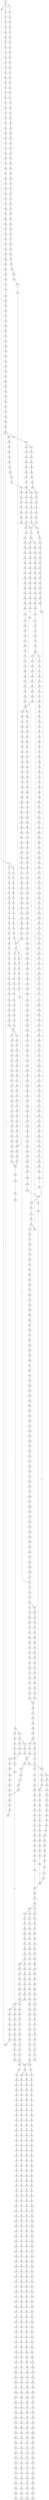 strict digraph  {
	S0 -> S1 [ label = A ];
	S0 -> S2 [ label = C ];
	S0 -> S3 [ label = T ];
	S1 -> S4 [ label = C ];
	S2 -> S5 [ label = C ];
	S3 -> S6 [ label = C ];
	S4 -> S7 [ label = T ];
	S5 -> S8 [ label = G ];
	S5 -> S9 [ label = T ];
	S6 -> S10 [ label = T ];
	S7 -> S11 [ label = G ];
	S8 -> S12 [ label = C ];
	S9 -> S13 [ label = T ];
	S10 -> S14 [ label = C ];
	S11 -> S15 [ label = T ];
	S12 -> S16 [ label = C ];
	S13 -> S17 [ label = C ];
	S14 -> S18 [ label = C ];
	S15 -> S19 [ label = A ];
	S16 -> S20 [ label = G ];
	S17 -> S21 [ label = G ];
	S18 -> S22 [ label = G ];
	S19 -> S23 [ label = C ];
	S20 -> S24 [ label = C ];
	S21 -> S25 [ label = C ];
	S22 -> S26 [ label = T ];
	S23 -> S27 [ label = A ];
	S24 -> S28 [ label = A ];
	S25 -> S29 [ label = A ];
	S26 -> S30 [ label = A ];
	S27 -> S31 [ label = C ];
	S28 -> S32 [ label = C ];
	S29 -> S33 [ label = C ];
	S30 -> S34 [ label = C ];
	S31 -> S35 [ label = T ];
	S32 -> S36 [ label = G ];
	S33 -> S37 [ label = G ];
	S34 -> S38 [ label = A ];
	S35 -> S39 [ label = T ];
	S36 -> S40 [ label = C ];
	S37 -> S41 [ label = T ];
	S38 -> S42 [ label = T ];
	S39 -> S43 [ label = G ];
	S40 -> S44 [ label = G ];
	S41 -> S45 [ label = G ];
	S42 -> S46 [ label = G ];
	S43 -> S47 [ label = G ];
	S44 -> S48 [ label = C ];
	S45 -> S49 [ label = G ];
	S46 -> S50 [ label = G ];
	S47 -> S51 [ label = A ];
	S48 -> S52 [ label = A ];
	S49 -> S53 [ label = C ];
	S50 -> S54 [ label = C ];
	S51 -> S55 [ label = G ];
	S52 -> S56 [ label = G ];
	S53 -> S57 [ label = G ];
	S54 -> S58 [ label = G ];
	S55 -> S59 [ label = A ];
	S56 -> S60 [ label = C ];
	S57 -> S61 [ label = T ];
	S58 -> S62 [ label = C ];
	S59 -> S63 [ label = C ];
	S60 -> S64 [ label = C ];
	S61 -> S65 [ label = C ];
	S62 -> S66 [ label = C ];
	S63 -> S67 [ label = C ];
	S64 -> S68 [ label = G ];
	S65 -> S69 [ label = C ];
	S66 -> S70 [ label = C ];
	S67 -> S71 [ label = C ];
	S68 -> S72 [ label = G ];
	S69 -> S73 [ label = C ];
	S70 -> S74 [ label = C ];
	S71 -> S75 [ label = C ];
	S72 -> S76 [ label = C ];
	S72 -> S77 [ label = T ];
	S73 -> S78 [ label = C ];
	S74 -> S79 [ label = C ];
	S75 -> S80 [ label = C ];
	S76 -> S81 [ label = A ];
	S77 -> S82 [ label = G ];
	S78 -> S83 [ label = A ];
	S79 -> S84 [ label = A ];
	S80 -> S85 [ label = C ];
	S81 -> S86 [ label = C ];
	S82 -> S87 [ label = G ];
	S83 -> S88 [ label = C ];
	S84 -> S89 [ label = C ];
	S85 -> S90 [ label = T ];
	S86 -> S91 [ label = T ];
	S87 -> S92 [ label = A ];
	S88 -> S93 [ label = T ];
	S89 -> S94 [ label = T ];
	S90 -> S95 [ label = T ];
	S91 -> S96 [ label = T ];
	S92 -> S97 [ label = A ];
	S93 -> S98 [ label = T ];
	S94 -> S99 [ label = T ];
	S95 -> S100 [ label = C ];
	S96 -> S101 [ label = C ];
	S97 -> S102 [ label = G ];
	S98 -> S103 [ label = G ];
	S99 -> S104 [ label = T ];
	S100 -> S105 [ label = A ];
	S101 -> S106 [ label = A ];
	S102 -> S107 [ label = A ];
	S103 -> S108 [ label = A ];
	S104 -> S109 [ label = A ];
	S105 -> S110 [ label = G ];
	S106 -> S111 [ label = G ];
	S107 -> S112 [ label = A ];
	S108 -> S113 [ label = G ];
	S109 -> S114 [ label = G ];
	S110 -> S115 [ label = A ];
	S111 -> S116 [ label = C ];
	S112 -> S117 [ label = C ];
	S113 -> S118 [ label = C ];
	S114 -> S119 [ label = C ];
	S115 -> S120 [ label = G ];
	S116 -> S121 [ label = C ];
	S117 -> S122 [ label = G ];
	S118 -> S123 [ label = C ];
	S119 -> S124 [ label = C ];
	S120 -> S125 [ label = G ];
	S121 -> S126 [ label = G ];
	S122 -> S127 [ label = G ];
	S123 -> S128 [ label = G ];
	S124 -> S129 [ label = G ];
	S125 -> S130 [ label = T ];
	S126 -> S131 [ label = C ];
	S127 -> S132 [ label = C ];
	S128 -> S133 [ label = C ];
	S129 -> S134 [ label = T ];
	S130 -> S135 [ label = C ];
	S131 -> S136 [ label = C ];
	S132 -> S137 [ label = A ];
	S133 -> S138 [ label = C ];
	S134 -> S139 [ label = C ];
	S135 -> S140 [ label = C ];
	S136 -> S141 [ label = C ];
	S137 -> S142 [ label = C ];
	S138 -> S143 [ label = C ];
	S139 -> S144 [ label = C ];
	S140 -> S145 [ label = C ];
	S141 -> S146 [ label = C ];
	S142 -> S147 [ label = C ];
	S142 -> S148 [ label = T ];
	S143 -> S149 [ label = C ];
	S144 -> S150 [ label = C ];
	S145 -> S151 [ label = T ];
	S146 -> S152 [ label = T ];
	S147 -> S153 [ label = G ];
	S148 -> S154 [ label = G ];
	S149 -> S152 [ label = T ];
	S150 -> S155 [ label = A ];
	S151 -> S156 [ label = T ];
	S152 -> S157 [ label = T ];
	S152 -> S158 [ label = C ];
	S153 -> S159 [ label = G ];
	S154 -> S160 [ label = G ];
	S155 -> S161 [ label = C ];
	S156 -> S162 [ label = C ];
	S157 -> S163 [ label = C ];
	S158 -> S164 [ label = C ];
	S159 -> S165 [ label = G ];
	S160 -> S166 [ label = G ];
	S161 -> S167 [ label = C ];
	S162 -> S168 [ label = T ];
	S163 -> S169 [ label = A ];
	S164 -> S170 [ label = A ];
	S165 -> S171 [ label = A ];
	S166 -> S172 [ label = A ];
	S167 -> S173 [ label = A ];
	S168 -> S174 [ label = C ];
	S169 -> S175 [ label = C ];
	S170 -> S176 [ label = C ];
	S171 -> S177 [ label = A ];
	S172 -> S178 [ label = A ];
	S173 -> S179 [ label = C ];
	S174 -> S180 [ label = G ];
	S175 -> S181 [ label = G ];
	S176 -> S182 [ label = C ];
	S177 -> S183 [ label = T ];
	S178 -> S184 [ label = C ];
	S179 -> S185 [ label = C ];
	S180 -> S186 [ label = T ];
	S181 -> S187 [ label = C ];
	S182 -> S188 [ label = C ];
	S183 -> S189 [ label = T ];
	S184 -> S190 [ label = T ];
	S185 -> S191 [ label = G ];
	S186 -> S192 [ label = A ];
	S187 -> S193 [ label = T ];
	S188 -> S194 [ label = G ];
	S189 -> S195 [ label = G ];
	S190 -> S196 [ label = G ];
	S191 -> S197 [ label = A ];
	S192 -> S198 [ label = C ];
	S193 -> S199 [ label = C ];
	S194 -> S200 [ label = C ];
	S195 -> S201 [ label = A ];
	S196 -> S202 [ label = G ];
	S197 -> S203 [ label = T ];
	S198 -> S204 [ label = G ];
	S199 -> S205 [ label = C ];
	S200 -> S206 [ label = C ];
	S201 -> S207 [ label = A ];
	S202 -> S208 [ label = A ];
	S203 -> S209 [ label = C ];
	S204 -> S210 [ label = G ];
	S205 -> S211 [ label = G ];
	S206 -> S212 [ label = G ];
	S207 -> S213 [ label = C ];
	S208 -> S214 [ label = C ];
	S209 -> S215 [ label = G ];
	S210 -> S216 [ label = C ];
	S211 -> S217 [ label = G ];
	S212 -> S218 [ label = G ];
	S213 -> S219 [ label = C ];
	S214 -> S220 [ label = C ];
	S215 -> S221 [ label = G ];
	S216 -> S222 [ label = T ];
	S217 -> S223 [ label = T ];
	S218 -> S224 [ label = T ];
	S219 -> S225 [ label = C ];
	S220 -> S226 [ label = C ];
	S221 -> S227 [ label = T ];
	S222 -> S228 [ label = A ];
	S223 -> S229 [ label = T ];
	S224 -> S230 [ label = C ];
	S225 -> S231 [ label = G ];
	S226 -> S232 [ label = G ];
	S227 -> S233 [ label = T ];
	S228 -> S234 [ label = C ];
	S229 -> S235 [ label = G ];
	S230 -> S236 [ label = C ];
	S231 -> S237 [ label = T ];
	S232 -> S238 [ label = T ];
	S233 -> S239 [ label = C ];
	S234 -> S240 [ label = T ];
	S235 -> S241 [ label = C ];
	S236 -> S242 [ label = C ];
	S237 -> S243 [ label = C ];
	S238 -> S244 [ label = C ];
	S239 -> S245 [ label = C ];
	S240 -> S246 [ label = G ];
	S241 -> S247 [ label = A ];
	S242 -> S248 [ label = A ];
	S243 -> S249 [ label = T ];
	S244 -> S250 [ label = T ];
	S245 -> S251 [ label = A ];
	S246 -> S252 [ label = G ];
	S247 -> S253 [ label = C ];
	S248 -> S254 [ label = G ];
	S249 -> S255 [ label = C ];
	S250 -> S256 [ label = C ];
	S251 -> S257 [ label = G ];
	S252 -> S258 [ label = T ];
	S253 -> S259 [ label = T ];
	S254 -> S260 [ label = T ];
	S255 -> S261 [ label = G ];
	S256 -> S261 [ label = G ];
	S257 -> S262 [ label = T ];
	S258 -> S263 [ label = G ];
	S259 -> S264 [ label = G ];
	S260 -> S265 [ label = G ];
	S261 -> S266 [ label = G ];
	S262 -> S267 [ label = G ];
	S263 -> S268 [ label = C ];
	S264 -> S269 [ label = G ];
	S265 -> S270 [ label = G ];
	S266 -> S271 [ label = C ];
	S267 -> S272 [ label = G ];
	S268 -> S273 [ label = T ];
	S269 -> S274 [ label = T ];
	S270 -> S275 [ label = T ];
	S271 -> S276 [ label = A ];
	S272 -> S277 [ label = T ];
	S273 -> S278 [ label = A ];
	S274 -> S279 [ label = C ];
	S275 -> S280 [ label = C ];
	S276 -> S281 [ label = C ];
	S277 -> S282 [ label = C ];
	S278 -> S283 [ label = C ];
	S279 -> S284 [ label = G ];
	S280 -> S285 [ label = G ];
	S281 -> S286 [ label = C ];
	S282 -> S285 [ label = G ];
	S283 -> S287 [ label = T ];
	S284 -> S288 [ label = T ];
	S285 -> S289 [ label = T ];
	S286 -> S290 [ label = G ];
	S287 -> S291 [ label = G ];
	S288 -> S292 [ label = C ];
	S289 -> S293 [ label = C ];
	S290 -> S294 [ label = A ];
	S291 -> S295 [ label = T ];
	S292 -> S296 [ label = C ];
	S293 -> S297 [ label = C ];
	S294 -> S298 [ label = G ];
	S294 -> S299 [ label = A ];
	S295 -> S300 [ label = A ];
	S296 -> S301 [ label = G ];
	S297 -> S301 [ label = G ];
	S298 -> S302 [ label = T ];
	S299 -> S303 [ label = T ];
	S300 -> S304 [ label = A ];
	S301 -> S305 [ label = T ];
	S302 -> S306 [ label = C ];
	S303 -> S307 [ label = G ];
	S304 -> S308 [ label = C ];
	S305 -> S309 [ label = C ];
	S306 -> S310 [ label = C ];
	S307 -> S311 [ label = T ];
	S308 -> S312 [ label = A ];
	S309 -> S313 [ label = A ];
	S310 -> S314 [ label = A ];
	S310 -> S315 [ label = T ];
	S311 -> S316 [ label = A ];
	S312 -> S317 [ label = C ];
	S313 -> S318 [ label = C ];
	S314 -> S319 [ label = G ];
	S315 -> S320 [ label = C ];
	S316 -> S321 [ label = G ];
	S317 -> S322 [ label = A ];
	S318 -> S323 [ label = C ];
	S319 -> S324 [ label = T ];
	S319 -> S325 [ label = C ];
	S320 -> S326 [ label = G ];
	S321 -> S327 [ label = T ];
	S322 -> S328 [ label = C ];
	S323 -> S329 [ label = C ];
	S323 -> S330 [ label = G ];
	S324 -> S331 [ label = A ];
	S325 -> S332 [ label = T ];
	S326 -> S333 [ label = A ];
	S327 -> S334 [ label = T ];
	S328 -> S335 [ label = G ];
	S329 -> S336 [ label = T ];
	S330 -> S337 [ label = A ];
	S331 -> S338 [ label = G ];
	S332 -> S339 [ label = T ];
	S333 -> S340 [ label = A ];
	S334 -> S341 [ label = T ];
	S335 -> S342 [ label = C ];
	S336 -> S343 [ label = G ];
	S337 -> S344 [ label = A ];
	S337 -> S345 [ label = G ];
	S338 -> S346 [ label = G ];
	S339 -> S347 [ label = C ];
	S340 -> S348 [ label = C ];
	S341 -> S349 [ label = C ];
	S342 -> S350 [ label = T ];
	S343 -> S351 [ label = T ];
	S344 -> S352 [ label = T ];
	S345 -> S353 [ label = T ];
	S346 -> S354 [ label = G ];
	S347 -> S355 [ label = A ];
	S348 -> S356 [ label = T ];
	S349 -> S357 [ label = A ];
	S350 -> S358 [ label = C ];
	S351 -> S359 [ label = C ];
	S352 -> S360 [ label = C ];
	S353 -> S361 [ label = C ];
	S354 -> S362 [ label = T ];
	S355 -> S363 [ label = C ];
	S356 -> S364 [ label = T ];
	S357 -> S365 [ label = C ];
	S358 -> S366 [ label = C ];
	S359 -> S367 [ label = C ];
	S360 -> S368 [ label = C ];
	S361 -> S310 [ label = C ];
	S362 -> S369 [ label = C ];
	S363 -> S370 [ label = G ];
	S364 -> S371 [ label = C ];
	S365 -> S372 [ label = T ];
	S366 -> S373 [ label = T ];
	S367 -> S374 [ label = T ];
	S368 -> S375 [ label = T ];
	S369 -> S376 [ label = A ];
	S370 -> S377 [ label = C ];
	S371 -> S378 [ label = A ];
	S372 -> S379 [ label = C ];
	S373 -> S380 [ label = A ];
	S374 -> S381 [ label = T ];
	S375 -> S382 [ label = C ];
	S376 -> S383 [ label = C ];
	S377 -> S384 [ label = C ];
	S378 -> S385 [ label = A ];
	S379 -> S386 [ label = C ];
	S380 -> S387 [ label = G ];
	S381 -> S388 [ label = G ];
	S382 -> S389 [ label = G ];
	S383 -> S390 [ label = T ];
	S384 -> S391 [ label = C ];
	S385 -> S392 [ label = C ];
	S386 -> S393 [ label = T ];
	S387 -> S394 [ label = A ];
	S388 -> S395 [ label = A ];
	S388 -> S396 [ label = T ];
	S389 -> S397 [ label = A ];
	S390 -> S398 [ label = C ];
	S391 -> S399 [ label = T ];
	S392 -> S400 [ label = C ];
	S392 -> S401 [ label = T ];
	S393 -> S402 [ label = T ];
	S394 -> S403 [ label = A ];
	S395 -> S404 [ label = A ];
	S396 -> S405 [ label = A ];
	S397 -> S406 [ label = A ];
	S398 -> S407 [ label = G ];
	S399 -> S408 [ label = T ];
	S400 -> S409 [ label = G ];
	S401 -> S410 [ label = G ];
	S402 -> S411 [ label = T ];
	S403 -> S412 [ label = C ];
	S404 -> S413 [ label = C ];
	S405 -> S414 [ label = G ];
	S406 -> S415 [ label = C ];
	S407 -> S416 [ label = C ];
	S408 -> S417 [ label = C ];
	S409 -> S418 [ label = G ];
	S410 -> S419 [ label = G ];
	S410 -> S420 [ label = C ];
	S411 -> S421 [ label = C ];
	S412 -> S422 [ label = T ];
	S413 -> S423 [ label = T ];
	S414 -> S424 [ label = G ];
	S415 -> S356 [ label = T ];
	S416 -> S425 [ label = T ];
	S417 -> S426 [ label = A ];
	S418 -> S427 [ label = C ];
	S419 -> S428 [ label = C ];
	S420 -> S429 [ label = C ];
	S421 -> S430 [ label = A ];
	S422 -> S431 [ label = T ];
	S423 -> S432 [ label = T ];
	S424 -> S433 [ label = A ];
	S425 -> S434 [ label = T ];
	S426 -> S435 [ label = T ];
	S427 -> S436 [ label = C ];
	S428 -> S437 [ label = C ];
	S429 -> S438 [ label = C ];
	S430 -> S439 [ label = T ];
	S431 -> S440 [ label = C ];
	S432 -> S441 [ label = C ];
	S433 -> S442 [ label = G ];
	S434 -> S443 [ label = C ];
	S435 -> S444 [ label = C ];
	S436 -> S445 [ label = C ];
	S437 -> S446 [ label = C ];
	S438 -> S447 [ label = T ];
	S439 -> S448 [ label = C ];
	S440 -> S449 [ label = A ];
	S441 -> S450 [ label = A ];
	S442 -> S451 [ label = A ];
	S443 -> S452 [ label = A ];
	S444 -> S453 [ label = C ];
	S445 -> S454 [ label = A ];
	S446 -> S455 [ label = A ];
	S447 -> S456 [ label = A ];
	S448 -> S457 [ label = C ];
	S449 -> S458 [ label = A ];
	S450 -> S459 [ label = A ];
	S451 -> S460 [ label = G ];
	S452 -> S461 [ label = T ];
	S453 -> S462 [ label = A ];
	S454 -> S463 [ label = G ];
	S455 -> S464 [ label = G ];
	S456 -> S465 [ label = G ];
	S457 -> S466 [ label = A ];
	S458 -> S392 [ label = C ];
	S459 -> S392 [ label = C ];
	S460 -> S467 [ label = G ];
	S461 -> S468 [ label = C ];
	S462 -> S469 [ label = G ];
	S463 -> S470 [ label = T ];
	S464 -> S471 [ label = G ];
	S465 -> S472 [ label = G ];
	S466 -> S473 [ label = G ];
	S467 -> S474 [ label = T ];
	S468 -> S475 [ label = C ];
	S469 -> S476 [ label = A ];
	S470 -> S477 [ label = T ];
	S471 -> S478 [ label = T ];
	S472 -> S479 [ label = T ];
	S473 -> S476 [ label = A ];
	S474 -> S480 [ label = C ];
	S475 -> S481 [ label = A ];
	S476 -> S482 [ label = A ];
	S477 -> S483 [ label = G ];
	S478 -> S484 [ label = G ];
	S479 -> S485 [ label = G ];
	S480 -> S486 [ label = C ];
	S481 -> S469 [ label = G ];
	S482 -> S487 [ label = C ];
	S483 -> S488 [ label = T ];
	S484 -> S489 [ label = C ];
	S484 -> S490 [ label = G ];
	S485 -> S491 [ label = T ];
	S486 -> S492 [ label = C ];
	S487 -> S493 [ label = C ];
	S488 -> S494 [ label = G ];
	S489 -> S495 [ label = G ];
	S490 -> S496 [ label = G ];
	S491 -> S497 [ label = G ];
	S492 -> S498 [ label = A ];
	S492 -> S499 [ label = G ];
	S493 -> S500 [ label = A ];
	S493 -> S501 [ label = G ];
	S494 -> S502 [ label = C ];
	S495 -> S503 [ label = C ];
	S496 -> S504 [ label = C ];
	S497 -> S505 [ label = C ];
	S498 -> S506 [ label = G ];
	S499 -> S507 [ label = G ];
	S500 -> S508 [ label = G ];
	S500 -> S509 [ label = C ];
	S501 -> S510 [ label = G ];
	S502 -> S511 [ label = G ];
	S503 -> S512 [ label = G ];
	S504 -> S513 [ label = T ];
	S505 -> S514 [ label = G ];
	S506 -> S515 [ label = A ];
	S507 -> S516 [ label = A ];
	S508 -> S517 [ label = A ];
	S509 -> S518 [ label = C ];
	S510 -> S519 [ label = A ];
	S511 -> S520 [ label = T ];
	S512 -> S521 [ label = T ];
	S513 -> S522 [ label = T ];
	S514 -> S523 [ label = T ];
	S515 -> S524 [ label = G ];
	S516 -> S525 [ label = G ];
	S517 -> S526 [ label = C ];
	S518 -> S527 [ label = A ];
	S519 -> S528 [ label = C ];
	S520 -> S529 [ label = C ];
	S521 -> S530 [ label = C ];
	S522 -> S531 [ label = C ];
	S523 -> S532 [ label = C ];
	S524 -> S533 [ label = C ];
	S525 -> S534 [ label = G ];
	S526 -> S535 [ label = T ];
	S527 -> S536 [ label = C ];
	S528 -> S537 [ label = G ];
	S529 -> S538 [ label = G ];
	S530 -> S539 [ label = G ];
	S531 -> S540 [ label = G ];
	S532 -> S541 [ label = G ];
	S533 -> S542 [ label = C ];
	S534 -> S543 [ label = C ];
	S535 -> S544 [ label = C ];
	S536 -> S545 [ label = C ];
	S537 -> S546 [ label = C ];
	S538 -> S547 [ label = A ];
	S539 -> S548 [ label = T ];
	S540 -> S549 [ label = A ];
	S541 -> S547 [ label = A ];
	S542 -> S550 [ label = A ];
	S543 -> S551 [ label = G ];
	S544 -> S552 [ label = C ];
	S545 -> S553 [ label = C ];
	S546 -> S554 [ label = C ];
	S547 -> S555 [ label = A ];
	S548 -> S556 [ label = G ];
	S549 -> S557 [ label = A ];
	S550 -> S558 [ label = C ];
	S551 -> S559 [ label = T ];
	S552 -> S560 [ label = C ];
	S553 -> S561 [ label = C ];
	S554 -> S562 [ label = C ];
	S555 -> S563 [ label = C ];
	S556 -> S564 [ label = C ];
	S557 -> S565 [ label = C ];
	S558 -> S566 [ label = G ];
	S559 -> S567 [ label = G ];
	S560 -> S568 [ label = A ];
	S561 -> S569 [ label = T ];
	S562 -> S570 [ label = A ];
	S563 -> S571 [ label = C ];
	S563 -> S572 [ label = A ];
	S564 -> S573 [ label = A ];
	S565 -> S574 [ label = A ];
	S566 -> S575 [ label = G ];
	S567 -> S576 [ label = G ];
	S568 -> S577 [ label = T ];
	S569 -> S578 [ label = T ];
	S570 -> S579 [ label = T ];
	S571 -> S580 [ label = T ];
	S572 -> S581 [ label = C ];
	S573 -> S582 [ label = T ];
	S574 -> S583 [ label = C ];
	S575 -> S584 [ label = T ];
	S576 -> S585 [ label = T ];
	S577 -> S586 [ label = C ];
	S578 -> S587 [ label = C ];
	S579 -> S588 [ label = C ];
	S580 -> S589 [ label = T ];
	S581 -> S590 [ label = C ];
	S582 -> S591 [ label = C ];
	S583 -> S592 [ label = G ];
	S584 -> S593 [ label = T ];
	S585 -> S594 [ label = A ];
	S586 -> S595 [ label = T ];
	S587 -> S596 [ label = C ];
	S587 -> S597 [ label = G ];
	S588 -> S598 [ label = G ];
	S589 -> S599 [ label = C ];
	S590 -> S600 [ label = C ];
	S591 -> S601 [ label = C ];
	S592 -> S602 [ label = C ];
	S593 -> S603 [ label = A ];
	S594 -> S604 [ label = T ];
	S595 -> S605 [ label = G ];
	S596 -> S606 [ label = T ];
	S597 -> S607 [ label = A ];
	S598 -> S608 [ label = T ];
	S599 -> S609 [ label = G ];
	S600 -> S610 [ label = G ];
	S601 -> S611 [ label = G ];
	S602 -> S612 [ label = G ];
	S603 -> S613 [ label = C ];
	S604 -> S614 [ label = G ];
	S605 -> S615 [ label = C ];
	S606 -> S616 [ label = G ];
	S607 -> S617 [ label = T ];
	S608 -> S618 [ label = C ];
	S609 -> S619 [ label = T ];
	S610 -> S620 [ label = T ];
	S611 -> S621 [ label = C ];
	S612 -> S622 [ label = C ];
	S613 -> S623 [ label = T ];
	S614 -> S624 [ label = A ];
	S615 -> S625 [ label = C ];
	S616 -> S626 [ label = T ];
	S617 -> S627 [ label = C ];
	S618 -> S628 [ label = C ];
	S619 -> S629 [ label = A ];
	S620 -> S630 [ label = A ];
	S621 -> S631 [ label = A ];
	S622 -> S632 [ label = A ];
	S623 -> S633 [ label = G ];
	S624 -> S634 [ label = G ];
	S625 -> S635 [ label = A ];
	S626 -> S636 [ label = C ];
	S627 -> S637 [ label = G ];
	S628 -> S638 [ label = T ];
	S629 -> S639 [ label = C ];
	S630 -> S640 [ label = C ];
	S631 -> S641 [ label = C ];
	S632 -> S642 [ label = C ];
	S633 -> S643 [ label = C ];
	S634 -> S644 [ label = C ];
	S635 -> S645 [ label = G ];
	S636 -> S646 [ label = C ];
	S637 -> S647 [ label = T ];
	S638 -> S648 [ label = C ];
	S639 -> S649 [ label = T ];
	S640 -> S650 [ label = G ];
	S641 -> S651 [ label = G ];
	S642 -> S652 [ label = G ];
	S643 -> S653 [ label = A ];
	S644 -> S654 [ label = G ];
	S645 -> S655 [ label = T ];
	S646 -> S656 [ label = T ];
	S647 -> S657 [ label = T ];
	S648 -> S658 [ label = T ];
	S649 -> S659 [ label = T ];
	S650 -> S660 [ label = T ];
	S651 -> S661 [ label = T ];
	S652 -> S662 [ label = T ];
	S653 -> S663 [ label = G ];
	S654 -> S664 [ label = G ];
	S655 -> S665 [ label = C ];
	S656 -> S666 [ label = T ];
	S657 -> S667 [ label = T ];
	S658 -> S668 [ label = T ];
	S659 -> S669 [ label = C ];
	S660 -> S670 [ label = C ];
	S661 -> S671 [ label = C ];
	S662 -> S672 [ label = C ];
	S663 -> S673 [ label = A ];
	S664 -> S674 [ label = T ];
	S665 -> S675 [ label = G ];
	S666 -> S388 [ label = G ];
	S667 -> S676 [ label = G ];
	S668 -> S677 [ label = C ];
	S669 -> S678 [ label = A ];
	S670 -> S679 [ label = C ];
	S671 -> S680 [ label = G ];
	S672 -> S681 [ label = C ];
	S673 -> S682 [ label = C ];
	S674 -> S683 [ label = C ];
	S675 -> S684 [ label = T ];
	S676 -> S685 [ label = T ];
	S677 -> S686 [ label = T ];
	S678 -> S687 [ label = A ];
	S679 -> S688 [ label = A ];
	S680 -> S689 [ label = A ];
	S681 -> S690 [ label = A ];
	S682 -> S691 [ label = G ];
	S683 -> S692 [ label = G ];
	S684 -> S693 [ label = A ];
	S685 -> S694 [ label = A ];
	S686 -> S695 [ label = C ];
	S687 -> S696 [ label = G ];
	S688 -> S697 [ label = G ];
	S689 -> S698 [ label = G ];
	S690 -> S699 [ label = G ];
	S691 -> S700 [ label = G ];
	S692 -> S701 [ label = C ];
	S693 -> S702 [ label = A ];
	S694 -> S703 [ label = G ];
	S695 -> S704 [ label = G ];
	S696 -> S705 [ label = C ];
	S697 -> S706 [ label = C ];
	S698 -> S707 [ label = C ];
	S699 -> S708 [ label = C ];
	S700 -> S709 [ label = A ];
	S701 -> S710 [ label = A ];
	S702 -> S711 [ label = G ];
	S703 -> S712 [ label = G ];
	S704 -> S713 [ label = G ];
	S705 -> S714 [ label = G ];
	S706 -> S715 [ label = G ];
	S707 -> S716 [ label = G ];
	S708 -> S717 [ label = T ];
	S708 -> S715 [ label = G ];
	S709 -> S718 [ label = C ];
	S710 -> S719 [ label = C ];
	S711 -> S720 [ label = A ];
	S712 -> S721 [ label = A ];
	S713 -> S722 [ label = A ];
	S714 -> S723 [ label = A ];
	S715 -> S724 [ label = A ];
	S716 -> S725 [ label = A ];
	S717 -> S726 [ label = T ];
	S718 -> S727 [ label = A ];
	S719 -> S728 [ label = G ];
	S720 -> S729 [ label = C ];
	S721 -> S730 [ label = A ];
	S722 -> S731 [ label = G ];
	S723 -> S732 [ label = G ];
	S724 -> S733 [ label = G ];
	S725 -> S734 [ label = G ];
	S726 -> S347 [ label = C ];
	S727 -> S735 [ label = C ];
	S728 -> S736 [ label = C ];
	S729 -> S737 [ label = G ];
	S730 -> S738 [ label = A ];
	S731 -> S739 [ label = A ];
	S732 -> S740 [ label = T ];
	S733 -> S741 [ label = T ];
	S734 -> S742 [ label = T ];
	S735 -> S743 [ label = A ];
	S736 -> S744 [ label = G ];
	S737 -> S745 [ label = G ];
	S738 -> S746 [ label = G ];
	S739 -> S747 [ label = G ];
	S740 -> S748 [ label = C ];
	S741 -> S749 [ label = C ];
	S742 -> S750 [ label = C ];
	S743 -> S751 [ label = C ];
	S744 -> S752 [ label = C ];
	S745 -> S753 [ label = C ];
	S746 -> S754 [ label = G ];
	S747 -> S755 [ label = G ];
	S748 -> S756 [ label = C ];
	S749 -> S757 [ label = C ];
	S749 -> S758 [ label = T ];
	S750 -> S759 [ label = G ];
	S751 -> S760 [ label = C ];
	S752 -> S761 [ label = G ];
	S753 -> S762 [ label = T ];
	S754 -> S763 [ label = T ];
	S755 -> S764 [ label = T ];
	S756 -> S765 [ label = C ];
	S757 -> S765 [ label = C ];
	S758 -> S766 [ label = C ];
	S759 -> S767 [ label = A ];
	S760 -> S768 [ label = T ];
	S761 -> S769 [ label = G ];
	S762 -> S770 [ label = C ];
	S763 -> S771 [ label = C ];
	S764 -> S772 [ label = C ];
	S765 -> S773 [ label = T ];
	S765 -> S774 [ label = G ];
	S766 -> S775 [ label = G ];
	S767 -> S776 [ label = A ];
	S768 -> S777 [ label = C ];
	S769 -> S778 [ label = C ];
	S770 -> S779 [ label = T ];
	S771 -> S780 [ label = C ];
	S772 -> S486 [ label = C ];
	S773 -> S781 [ label = C ];
	S774 -> S782 [ label = C ];
	S775 -> S783 [ label = T ];
	S776 -> S784 [ label = C ];
	S777 -> S785 [ label = T ];
	S778 -> S786 [ label = T ];
	S779 -> S787 [ label = C ];
	S780 -> S788 [ label = C ];
	S781 -> S789 [ label = C ];
	S782 -> S790 [ label = C ];
	S783 -> S791 [ label = C ];
	S784 -> S792 [ label = C ];
	S785 -> S793 [ label = A ];
	S786 -> S794 [ label = G ];
	S787 -> S795 [ label = G ];
	S788 -> S796 [ label = G ];
	S789 -> S797 [ label = G ];
	S790 -> S798 [ label = T ];
	S791 -> S799 [ label = T ];
	S792 -> S800 [ label = T ];
	S793 -> S801 [ label = G ];
	S794 -> S802 [ label = G ];
	S795 -> S803 [ label = A ];
	S796 -> S804 [ label = A ];
	S797 -> S805 [ label = G ];
	S798 -> S806 [ label = G ];
	S799 -> S807 [ label = G ];
	S800 -> S808 [ label = G ];
	S801 -> S809 [ label = A ];
	S802 -> S810 [ label = A ];
	S803 -> S811 [ label = A ];
	S804 -> S812 [ label = A ];
	S805 -> S813 [ label = T ];
	S806 -> S814 [ label = T ];
	S807 -> S815 [ label = T ];
	S808 -> S816 [ label = T ];
	S809 -> S817 [ label = A ];
	S810 -> S818 [ label = A ];
	S811 -> S819 [ label = G ];
	S812 -> S820 [ label = G ];
	S813 -> S821 [ label = C ];
	S814 -> S822 [ label = C ];
	S815 -> S823 [ label = T ];
	S816 -> S824 [ label = C ];
	S817 -> S825 [ label = C ];
	S818 -> S826 [ label = T ];
	S819 -> S827 [ label = T ];
	S820 -> S828 [ label = T ];
	S821 -> S829 [ label = T ];
	S822 -> S830 [ label = G ];
	S823 -> S831 [ label = C ];
	S824 -> S832 [ label = G ];
	S825 -> S833 [ label = G ];
	S826 -> S834 [ label = G ];
	S827 -> S835 [ label = C ];
	S828 -> S836 [ label = C ];
	S829 -> S837 [ label = G ];
	S830 -> S838 [ label = C ];
	S831 -> S839 [ label = C ];
	S832 -> S840 [ label = C ];
	S833 -> S841 [ label = A ];
	S834 -> S842 [ label = G ];
	S835 -> S843 [ label = G ];
	S836 -> S844 [ label = G ];
	S837 -> S845 [ label = G ];
	S838 -> S846 [ label = G ];
	S839 -> S847 [ label = G ];
	S840 -> S848 [ label = G ];
	S841 -> S849 [ label = G ];
	S842 -> S850 [ label = G ];
	S843 -> S851 [ label = C ];
	S844 -> S852 [ label = A ];
	S845 -> S853 [ label = A ];
	S846 -> S854 [ label = C ];
	S847 -> S855 [ label = T ];
	S848 -> S854 [ label = C ];
	S849 -> S856 [ label = G ];
	S850 -> S857 [ label = G ];
	S851 -> S858 [ label = G ];
	S852 -> S859 [ label = G ];
	S853 -> S860 [ label = G ];
	S854 -> S861 [ label = G ];
	S854 -> S862 [ label = A ];
	S855 -> S863 [ label = G ];
	S856 -> S864 [ label = T ];
	S857 -> S865 [ label = T ];
	S858 -> S866 [ label = G ];
	S859 -> S867 [ label = G ];
	S860 -> S868 [ label = G ];
	S861 -> S869 [ label = A ];
	S862 -> S870 [ label = A ];
	S863 -> S871 [ label = G ];
	S864 -> S872 [ label = G ];
	S865 -> S873 [ label = C ];
	S866 -> S874 [ label = C ];
	S867 -> S875 [ label = T ];
	S868 -> S876 [ label = G ];
	S869 -> S877 [ label = G ];
	S870 -> S878 [ label = C ];
	S871 -> S879 [ label = C ];
	S872 -> S880 [ label = T ];
	S873 -> S881 [ label = C ];
	S874 -> S882 [ label = T ];
	S875 -> S883 [ label = A ];
	S876 -> S884 [ label = T ];
	S877 -> S885 [ label = C ];
	S878 -> S886 [ label = C ];
	S879 -> S887 [ label = C ];
	S880 -> S888 [ label = C ];
	S881 -> S889 [ label = G ];
	S882 -> S890 [ label = A ];
	S883 -> S891 [ label = T ];
	S884 -> S892 [ label = G ];
	S885 -> S893 [ label = A ];
	S886 -> S894 [ label = C ];
	S887 -> S895 [ label = C ];
	S888 -> S896 [ label = C ];
	S889 -> S897 [ label = C ];
	S890 -> S898 [ label = T ];
	S891 -> S899 [ label = A ];
	S892 -> S900 [ label = T ];
	S893 -> S901 [ label = G ];
	S894 -> S902 [ label = G ];
	S895 -> S903 [ label = G ];
	S896 -> S904 [ label = C ];
	S897 -> S905 [ label = C ];
	S898 -> S906 [ label = A ];
	S899 -> S907 [ label = A ];
	S900 -> S908 [ label = T ];
	S901 -> S909 [ label = T ];
	S902 -> S910 [ label = T ];
	S903 -> S911 [ label = T ];
	S904 -> S912 [ label = T ];
	S905 -> S913 [ label = G ];
	S906 -> S914 [ label = G ];
	S907 -> S915 [ label = G ];
	S908 -> S916 [ label = C ];
	S909 -> S917 [ label = G ];
	S910 -> S918 [ label = A ];
	S911 -> S919 [ label = C ];
	S912 -> S920 [ label = G ];
	S913 -> S921 [ label = G ];
	S914 -> S922 [ label = T ];
	S915 -> S923 [ label = T ];
	S916 -> S924 [ label = C ];
	S917 -> S925 [ label = C ];
	S918 -> S926 [ label = C ];
	S919 -> S927 [ label = C ];
	S920 -> S928 [ label = T ];
	S921 -> S929 [ label = A ];
	S922 -> S930 [ label = A ];
	S923 -> S931 [ label = C ];
	S924 -> S932 [ label = A ];
	S925 -> S933 [ label = A ];
	S926 -> S934 [ label = A ];
	S927 -> S935 [ label = A ];
	S928 -> S936 [ label = C ];
	S929 -> S937 [ label = A ];
	S930 -> S938 [ label = G ];
	S931 -> S939 [ label = G ];
	S932 -> S940 [ label = G ];
	S933 -> S941 [ label = A ];
	S934 -> S942 [ label = G ];
	S935 -> S943 [ label = G ];
	S936 -> S944 [ label = C ];
	S937 -> S945 [ label = C ];
	S938 -> S946 [ label = C ];
	S939 -> S947 [ label = T ];
	S940 -> S948 [ label = C ];
	S941 -> S949 [ label = C ];
	S942 -> S950 [ label = C ];
	S943 -> S951 [ label = T ];
	S944 -> S952 [ label = T ];
	S945 -> S953 [ label = T ];
	S946 -> S954 [ label = C ];
	S947 -> S955 [ label = G ];
	S948 -> S956 [ label = A ];
	S949 -> S957 [ label = A ];
	S950 -> S958 [ label = A ];
	S951 -> S959 [ label = A ];
	S952 -> S960 [ label = A ];
	S953 -> S961 [ label = G ];
	S954 -> S962 [ label = G ];
	S955 -> S963 [ label = G ];
	S956 -> S964 [ label = G ];
	S957 -> S965 [ label = G ];
	S958 -> S966 [ label = G ];
	S959 -> S967 [ label = G ];
	S960 -> S968 [ label = C ];
	S961 -> S969 [ label = C ];
	S962 -> S970 [ label = A ];
	S963 -> S971 [ label = T ];
	S964 -> S972 [ label = A ];
	S965 -> S973 [ label = C ];
	S966 -> S974 [ label = G ];
	S967 -> S975 [ label = C ];
	S968 -> S976 [ label = T ];
	S969 -> S977 [ label = A ];
	S970 -> S978 [ label = A ];
	S971 -> S979 [ label = A ];
	S972 -> S980 [ label = T ];
	S973 -> S981 [ label = T ];
	S974 -> S982 [ label = T ];
	S975 -> S983 [ label = T ];
	S976 -> S984 [ label = A ];
	S977 -> S985 [ label = A ];
	S978 -> S986 [ label = A ];
	S979 -> S987 [ label = C ];
	S980 -> S988 [ label = A ];
	S981 -> S989 [ label = A ];
	S982 -> S990 [ label = G ];
	S983 -> S991 [ label = C ];
	S984 -> S992 [ label = C ];
	S985 -> S993 [ label = C ];
	S986 -> S994 [ label = C ];
	S987 -> S995 [ label = C ];
	S988 -> S996 [ label = A ];
	S989 -> S997 [ label = C ];
	S990 -> S998 [ label = C ];
	S991 -> S999 [ label = C ];
	S992 -> S1000 [ label = C ];
	S993 -> S1001 [ label = C ];
	S994 -> S1002 [ label = C ];
	S995 -> S1003 [ label = G ];
	S996 -> S1004 [ label = A ];
	S997 -> S1005 [ label = G ];
	S998 -> S1006 [ label = A ];
	S999 -> S1007 [ label = A ];
	S1000 -> S1008 [ label = A ];
	S1001 -> S1009 [ label = A ];
	S1002 -> S1010 [ label = C ];
	S1003 -> S1011 [ label = G ];
	S1004 -> S1012 [ label = A ];
	S1005 -> S1013 [ label = A ];
	S1006 -> S1014 [ label = C ];
	S1007 -> S1015 [ label = C ];
	S1008 -> S1016 [ label = G ];
	S1009 -> S1017 [ label = G ];
	S1010 -> S1018 [ label = C ];
	S1011 -> S1019 [ label = T ];
	S1012 -> S1020 [ label = A ];
	S1013 -> S1021 [ label = G ];
	S1014 -> S1022 [ label = G ];
	S1015 -> S1023 [ label = C ];
	S1016 -> S1024 [ label = G ];
	S1017 -> S1025 [ label = A ];
	S1018 -> S1026 [ label = G ];
	S1019 -> S1027 [ label = G ];
	S1020 -> S1028 [ label = C ];
	S1021 -> S1029 [ label = A ];
	S1022 -> S1030 [ label = C ];
	S1023 -> S1031 [ label = G ];
	S1024 -> S1032 [ label = A ];
	S1025 -> S1033 [ label = A ];
	S1026 -> S1034 [ label = A ];
	S1027 -> S1035 [ label = G ];
	S1028 -> S1036 [ label = T ];
	S1029 -> S1037 [ label = A ];
	S1030 -> S1038 [ label = G ];
	S1031 -> S1039 [ label = G ];
	S1032 -> S1040 [ label = G ];
	S1033 -> S1041 [ label = C ];
	S1034 -> S1042 [ label = C ];
	S1035 -> S1043 [ label = T ];
	S1036 -> S1044 [ label = T ];
	S1037 -> S1045 [ label = C ];
	S1038 -> S1046 [ label = G ];
	S1039 -> S1047 [ label = A ];
	S1040 -> S1048 [ label = A ];
	S1041 -> S1049 [ label = A ];
	S1042 -> S1050 [ label = T ];
	S1043 -> S1051 [ label = T ];
	S1044 -> S1052 [ label = T ];
	S1045 -> S1053 [ label = T ];
	S1046 -> S1054 [ label = T ];
	S1047 -> S1055 [ label = C ];
	S1048 -> S1056 [ label = G ];
	S1049 -> S1057 [ label = G ];
	S1050 -> S1058 [ label = A ];
	S1051 -> S1059 [ label = A ];
	S1052 -> S1060 [ label = G ];
	S1053 -> S1061 [ label = G ];
	S1054 -> S1062 [ label = G ];
	S1055 -> S1063 [ label = G ];
	S1056 -> S1064 [ label = T ];
	S1057 -> S1065 [ label = C ];
	S1058 -> S1066 [ label = G ];
	S1059 -> S1067 [ label = G ];
	S1060 -> S1068 [ label = C ];
	S1061 -> S1069 [ label = G ];
	S1062 -> S1070 [ label = C ];
	S1063 -> S1071 [ label = T ];
	S1064 -> S1072 [ label = C ];
	S1065 -> S1073 [ label = C ];
	S1066 -> S1074 [ label = A ];
	S1067 -> S1075 [ label = A ];
	S1068 -> S1076 [ label = C ];
	S1069 -> S1077 [ label = C ];
	S1070 -> S1078 [ label = C ];
	S1071 -> S1079 [ label = C ];
	S1072 -> S1080 [ label = A ];
	S1073 -> S1081 [ label = G ];
	S1074 -> S1082 [ label = A ];
	S1075 -> S1083 [ label = A ];
	S1076 -> S1084 [ label = G ];
	S1077 -> S1085 [ label = G ];
	S1078 -> S1086 [ label = G ];
	S1079 -> S1087 [ label = G ];
	S1080 -> S1088 [ label = G ];
	S1081 -> S1089 [ label = T ];
	S1082 -> S1090 [ label = T ];
	S1083 -> S1091 [ label = G ];
	S1084 -> S1092 [ label = T ];
	S1085 -> S1093 [ label = C ];
	S1086 -> S1094 [ label = C ];
	S1087 -> S1095 [ label = T ];
	S1088 -> S1096 [ label = G ];
	S1089 -> S1097 [ label = C ];
	S1090 -> S1098 [ label = C ];
	S1091 -> S1099 [ label = G ];
	S1092 -> S1100 [ label = A ];
	S1093 -> S1101 [ label = A ];
	S1094 -> S1102 [ label = A ];
	S1095 -> S1103 [ label = G ];
	S1096 -> S1104 [ label = A ];
	S1097 -> S1105 [ label = C ];
	S1098 -> S1106 [ label = G ];
	S1099 -> S1107 [ label = G ];
	S1100 -> S1108 [ label = G ];
	S1101 -> S1109 [ label = G ];
	S1102 -> S1110 [ label = A ];
	S1103 -> S1111 [ label = A ];
	S1104 -> S1112 [ label = C ];
	S1105 -> S1113 [ label = T ];
	S1106 -> S1114 [ label = G ];
	S1107 -> S1115 [ label = G ];
	S1108 -> S1116 [ label = C ];
	S1109 -> S1117 [ label = C ];
	S1110 -> S1118 [ label = C ];
	S1111 -> S1119 [ label = C ];
	S1112 -> S1120 [ label = C ];
	S1113 -> S1121 [ label = C ];
	S1114 -> S1122 [ label = G ];
	S1115 -> S1123 [ label = G ];
	S1116 -> S1124 [ label = C ];
	S1117 -> S1125 [ label = G ];
	S1118 -> S1126 [ label = C ];
	S1119 -> S1127 [ label = C ];
	S1120 -> S1128 [ label = A ];
	S1121 -> S1129 [ label = T ];
	S1122 -> S1130 [ label = T ];
	S1123 -> S1131 [ label = T ];
	S1124 -> S1132 [ label = G ];
	S1125 -> S1133 [ label = G ];
	S1126 -> S1134 [ label = A ];
	S1127 -> S1135 [ label = G ];
	S1128 -> S1136 [ label = G ];
	S1129 -> S1137 [ label = G ];
	S1130 -> S1138 [ label = A ];
	S1131 -> S1139 [ label = C ];
	S1132 -> S1140 [ label = G ];
	S1133 -> S1141 [ label = G ];
	S1134 -> S1142 [ label = G ];
	S1135 -> S1143 [ label = G ];
	S1136 -> S1144 [ label = T ];
	S1137 -> S1145 [ label = T ];
	S1138 -> S1146 [ label = T ];
	S1139 -> S1147 [ label = C ];
	S1140 -> S1148 [ label = T ];
	S1141 -> S1149 [ label = T ];
	S1142 -> S1150 [ label = T ];
	S1143 -> S1151 [ label = T ];
	S1144 -> S1152 [ label = C ];
	S1145 -> S1153 [ label = C ];
	S1146 -> S1154 [ label = C ];
	S1147 -> S1155 [ label = G ];
	S1148 -> S1156 [ label = G ];
	S1149 -> S1157 [ label = G ];
	S1150 -> S1158 [ label = C ];
	S1151 -> S1159 [ label = C ];
	S1152 -> S1160 [ label = T ];
	S1153 -> S1161 [ label = G ];
	S1154 -> S1162 [ label = C ];
	S1155 -> S1163 [ label = T ];
	S1156 -> S1164 [ label = A ];
	S1157 -> S1165 [ label = C ];
	S1158 -> S1166 [ label = G ];
	S1159 -> S1167 [ label = G ];
	S1160 -> S1168 [ label = C ];
	S1161 -> S1169 [ label = T ];
	S1162 -> S1170 [ label = C ];
	S1163 -> S1171 [ label = C ];
	S1164 -> S1172 [ label = C ];
	S1165 -> S1173 [ label = C ];
	S1166 -> S1174 [ label = C ];
	S1167 -> S1175 [ label = C ];
	S1168 -> S1176 [ label = T ];
	S1169 -> S1177 [ label = G ];
	S1170 -> S1178 [ label = G ];
	S1171 -> S1179 [ label = G ];
	S1172 -> S1180 [ label = G ];
	S1173 -> S1181 [ label = G ];
	S1174 -> S1182 [ label = G ];
	S1175 -> S1183 [ label = G ];
	S1176 -> S1184 [ label = G ];
	S1177 -> S1185 [ label = G ];
	S1178 -> S1186 [ label = A ];
	S1179 -> S1187 [ label = G ];
	S1180 -> S1188 [ label = T ];
	S1181 -> S1189 [ label = C ];
	S1182 -> S1190 [ label = C ];
	S1183 -> S1191 [ label = T ];
	S1184 -> S1192 [ label = T ];
	S1185 -> S1193 [ label = T ];
	S1186 -> S1194 [ label = A ];
	S1187 -> S1195 [ label = A ];
	S1188 -> S1196 [ label = G ];
	S1189 -> S1197 [ label = C ];
	S1190 -> S1198 [ label = A ];
	S1191 -> S1199 [ label = A ];
	S1192 -> S1200 [ label = A ];
	S1193 -> S1201 [ label = A ];
	S1194 -> S1202 [ label = A ];
	S1195 -> S1203 [ label = A ];
	S1196 -> S1204 [ label = G ];
	S1197 -> S1205 [ label = G ];
	S1198 -> S1206 [ label = G ];
	S1199 -> S1207 [ label = G ];
	S1202 -> S1208 [ label = G ];
	S1203 -> S1209 [ label = C ];
	S1204 -> S1210 [ label = G ];
	S1205 -> S1211 [ label = G ];
	S1206 -> S1212 [ label = C ];
	S1207 -> S1213 [ label = C ];
	S1208 -> S1214 [ label = T ];
	S1209 -> S1215 [ label = T ];
	S1210 -> S1216 [ label = T ];
	S1211 -> S1217 [ label = T ];
	S1212 -> S1218 [ label = C ];
	S1213 -> S1219 [ label = C ];
	S1214 -> S1220 [ label = G ];
	S1215 -> S1221 [ label = A ];
	S1216 -> S1222 [ label = A ];
	S1217 -> S1223 [ label = G ];
	S1218 -> S68 [ label = G ];
	S1219 -> S1224 [ label = G ];
	S1220 -> S1225 [ label = T ];
	S1221 -> S1226 [ label = C ];
	S1222 -> S1227 [ label = C ];
	S1223 -> S1228 [ label = G ];
	S1224 -> S1229 [ label = C ];
	S1225 -> S1230 [ label = C ];
	S1226 -> S1231 [ label = A ];
	S1227 -> S1232 [ label = T ];
	S1228 -> S1233 [ label = T ];
	S1229 -> S1234 [ label = T ];
	S1230 -> S1235 [ label = G ];
	S1231 -> S1236 [ label = A ];
	S1232 -> S1237 [ label = A ];
	S1233 -> S1238 [ label = G ];
	S1234 -> S1239 [ label = G ];
	S1235 -> S1240 [ label = T ];
	S1236 -> S1241 [ label = C ];
	S1237 -> S1242 [ label = T ];
	S1238 -> S1243 [ label = G ];
	S1239 -> S1244 [ label = G ];
	S1240 -> S1245 [ label = C ];
	S1241 -> S1246 [ label = G ];
	S1242 -> S1247 [ label = T ];
	S1243 -> S1248 [ label = A ];
	S1244 -> S1249 [ label = A ];
	S1245 -> S1250 [ label = G ];
	S1246 -> S1251 [ label = A ];
	S1247 -> S1252 [ label = G ];
	S1248 -> S1253 [ label = A ];
	S1249 -> S1254 [ label = A ];
	S1250 -> S1255 [ label = G ];
	S1251 -> S1256 [ label = A ];
	S1252 -> S1257 [ label = G ];
	S1253 -> S1258 [ label = C ];
	S1254 -> S1259 [ label = G ];
	S1255 -> S1260 [ label = A ];
	S1256 -> S1261 [ label = A ];
	S1257 -> S1262 [ label = A ];
	S1258 -> S1263 [ label = C ];
	S1259 -> S1264 [ label = A ];
	S1260 -> S1265 [ label = A ];
	S1261 -> S1266 [ label = A ];
	S1262 -> S1267 [ label = A ];
	S1263 -> S1268 [ label = T ];
	S1264 -> S1269 [ label = A ];
	S1265 -> S1270 [ label = C ];
	S1266 -> S1271 [ label = C ];
	S1267 -> S1272 [ label = C ];
	S1268 -> S1273 [ label = C ];
	S1269 -> S1274 [ label = C ];
	S1270 -> S1275 [ label = A ];
	S1271 -> S1276 [ label = A ];
	S1272 -> S1277 [ label = G ];
	S1273 -> S1278 [ label = G ];
	S1274 -> S122 [ label = G ];
	S1275 -> S1279 [ label = G ];
	S1276 -> S1280 [ label = G ];
	S1277 -> S1281 [ label = G ];
	S1278 -> S1282 [ label = G ];
	S1279 -> S1283 [ label = G ];
	S1280 -> S1284 [ label = A ];
	S1281 -> S1285 [ label = T ];
	S1282 -> S1286 [ label = C ];
	S1283 -> S1287 [ label = A ];
	S1284 -> S1288 [ label = A ];
	S1285 -> S1289 [ label = A ];
	S1286 -> S1290 [ label = A ];
	S1287 -> S1291 [ label = A ];
	S1288 -> S1292 [ label = G ];
	S1289 -> S1293 [ label = C ];
	S1290 -> S1294 [ label = C ];
	S1291 -> S1295 [ label = T ];
	S1292 -> S1296 [ label = G ];
	S1293 -> S1297 [ label = G ];
	S1294 -> S1298 [ label = G ];
	S1295 -> S1299 [ label = A ];
	S1296 -> S1300 [ label = G ];
	S1297 -> S1301 [ label = A ];
	S1298 -> S1302 [ label = C ];
	S1299 -> S1303 [ label = G ];
	S1300 -> S1304 [ label = G ];
	S1301 -> S1305 [ label = A ];
	S1302 -> S1306 [ label = G ];
	S1303 -> S1307 [ label = T ];
	S1304 -> S1308 [ label = T ];
	S1305 -> S1309 [ label = G ];
	S1306 -> S1310 [ label = C ];
	S1307 -> S1311 [ label = C ];
	S1308 -> S1312 [ label = C ];
	S1309 -> S1313 [ label = A ];
	S1310 -> S1314 [ label = G ];
	S1311 -> S1315 [ label = T ];
	S1312 -> S1316 [ label = T ];
	S1313 -> S1317 [ label = A ];
	S1314 -> S1318 [ label = C ];
	S1315 -> S1319 [ label = C ];
	S1316 -> S1320 [ label = C ];
	S1317 -> S1321 [ label = G ];
	S1318 -> S1322 [ label = G ];
	S1319 -> S1323 [ label = T ];
	S1320 -> S1324 [ label = T ];
	S1321 -> S1325 [ label = T ];
	S1322 -> S1326 [ label = T ];
	S1323 -> S1327 [ label = C ];
	S1324 -> S1328 [ label = C ];
	S1325 -> S1329 [ label = G ];
	S1326 -> S1330 [ label = C ];
	S1327 -> S1331 [ label = T ];
	S1328 -> S1332 [ label = G ];
	S1329 -> S1333 [ label = T ];
	S1330 -> S1334 [ label = G ];
	S1331 -> S1335 [ label = G ];
	S1332 -> S1336 [ label = T ];
	S1333 -> S1337 [ label = C ];
	S1334 -> S1338 [ label = A ];
	S1335 -> S1339 [ label = A ];
	S1336 -> S1340 [ label = G ];
	S1337 -> S1341 [ label = C ];
	S1338 -> S1342 [ label = C ];
	S1339 -> S1343 [ label = G ];
	S1340 -> S1344 [ label = G ];
	S1341 -> S1345 [ label = T ];
	S1342 -> S1346 [ label = G ];
	S1343 -> S1347 [ label = T ];
	S1344 -> S1348 [ label = T ];
	S1345 -> S1349 [ label = G ];
	S1346 -> S1350 [ label = C ];
	S1347 -> S1351 [ label = A ];
	S1348 -> S1352 [ label = A ];
	S1349 -> S1353 [ label = G ];
	S1350 -> S1354 [ label = G ];
	S1353 -> S1355 [ label = C ];
	S1354 -> S1356 [ label = C ];
	S1355 -> S1357 [ label = C ];
	S1356 -> S1358 [ label = C ];
	S1357 -> S1359 [ label = T ];
	S1358 -> S1360 [ label = T ];
	S1359 -> S1361 [ label = G ];
	S1360 -> S1362 [ label = C ];
	S1361 -> S1363 [ label = G ];
	S1362 -> S1364 [ label = G ];
	S1363 -> S1365 [ label = G ];
	S1364 -> S1366 [ label = G ];
	S1365 -> S1367 [ label = T ];
	S1366 -> S1368 [ label = G ];
	S1367 -> S1369 [ label = C ];
	S1368 -> S1370 [ label = C ];
	S1369 -> S1371 [ label = C ];
	S1370 -> S1372 [ label = T ];
	S1371 -> S1373 [ label = C ];
	S1372 -> S1374 [ label = C ];
	S1373 -> S1375 [ label = G ];
	S1374 -> S1376 [ label = A ];
	S1375 -> S1377 [ label = A ];
	S1376 -> S1378 [ label = C ];
	S1377 -> S1379 [ label = G ];
	S1378 -> S1380 [ label = G ];
	S1379 -> S1381 [ label = T ];
	S1380 -> S1382 [ label = T ];
	S1381 -> S1383 [ label = C ];
	S1382 -> S1384 [ label = C ];
	S1383 -> S1385 [ label = C ];
	S1384 -> S1386 [ label = C ];
	S1385 -> S1387 [ label = A ];
	S1386 -> S1388 [ label = A ];
	S1387 -> S319 [ label = G ];
	S1388 -> S1389 [ label = G ];
	S1389 -> S708 [ label = C ];
}
